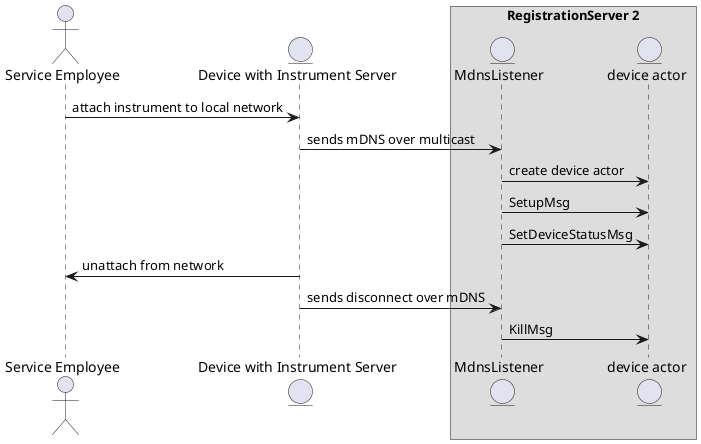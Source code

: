 @startuml
actor "Service Employee" as user
entity "Device with Instrument Server" as is
box "RegistrationServer 2"
entity "MdnsListener" as listener
entity "device actor" as deviceactor
end box
user -> is : attach instrument to local network
is -> listener : sends mDNS over multicast
listener -> deviceactor : create device actor
listener -> deviceactor : SetupMsg
listener -> deviceactor : SetDeviceStatusMsg
is -> user : unattach from network
is -> listener : sends disconnect over mDNS
listener -> deviceactor : KillMsg
@enduml
